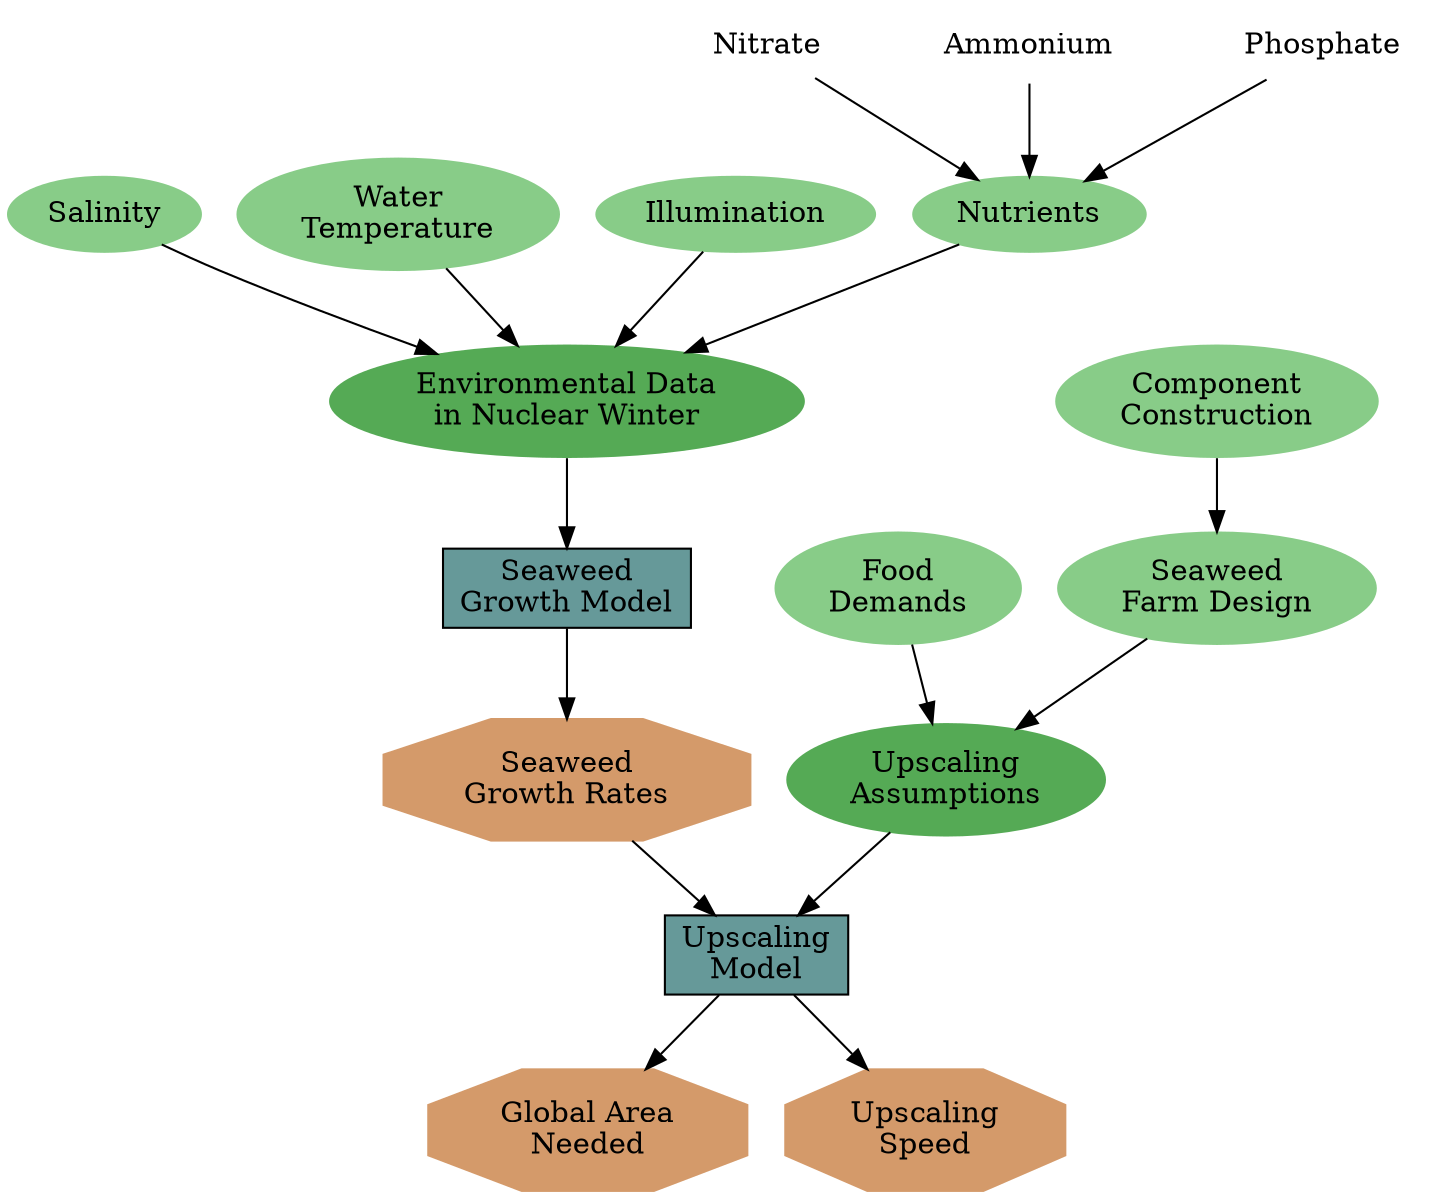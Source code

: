 digraph ModelOverview{
    // Inputs for the model
    salinity [label="Salinity", style="filled", color="#88CC88"];
    temperature [label="Water\nTemperature", style="filled", color="#88CC88"];
    illumination [label="Illumination", style="filled", color="#88CC88"];
    nutrients [label="Nutrients", style="filled", color="#88CC88"];
    // link nutrients
    nitrate [label="Nitrate",style="filled", color="white"];
    ammonium [label="Ammonium",style="filled", color="white"];
    phosphate [label="Phosphate",style="filled", color="white"];
    // link nutrients to nutrients
    nitrate -> nutrients
    ammonium -> nutrients
    phosphate -> nutrients

    env_data [label="Environmental Data\nin Nuclear Winter", style="filled",color="#55AA55"];
    // link env_data to nutrients
    nutrients -> env_data;
    illumination -> env_data;
    temperature -> env_data;
    salinity -> env_data;

    // link env_data to the model
    model_growth [label="Seaweed\nGrowth Model", shape=box, style="filled", fillcolor="#669999"];
    env_data -> model_growth;

    // Outputs of the model
    growth [label="Seaweed\nGrowth Rates", shape=octagon, color="#D49A6A", style="filled"];
    // link growth to model
    model_growth -> growth;

    // link growth to upscaling model
    upscaling_model [label="Upscaling\nModel", shape=box, style="filled", fillcolor="#669999"];
    growth -> upscaling_model;

    // add additional data for the upscaling model
    food_demands [label="Food\nDemands", style="filled", color="#88CC88"];
    farm_design [label="Seaweed\nFarm Design", style="filled", color="#88CC88"];
    comp_prod [label="Component\nConstruction", style="filled", color="#88CC88"];
    assumptions [label="Upscaling\nAssumptions", style="filled",color="#55AA55"];
    food_demands -> assumptions;
    farm_design -> assumptions;
    comp_prod -> farm_design;
    assumptions -> upscaling_model;

    // link upscaling model to the output
    area_needed [label="Global Area\nNeeded", shape=octagon, color="#D49A6A", style="filled"];
    upscaling_model -> area_needed;
    upscaling_speed [label="Upscaling\nSpeed", shape=octagon, color="#D49A6A", style="filled"];
    upscaling_model -> upscaling_speed;







}